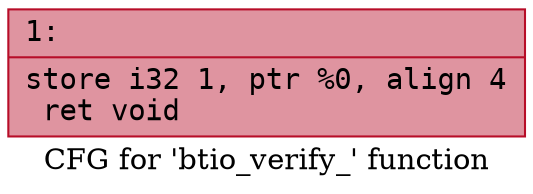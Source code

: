 digraph "CFG for 'btio_verify_' function" {
	label="CFG for 'btio_verify_' function";

	Node0x55ab5a605a60 [shape=record,color="#b70d28ff", style=filled, fillcolor="#b70d2870" fontname="Courier",label="{1:\l|  store i32 1, ptr %0, align 4\l  ret void\l}"];
}
